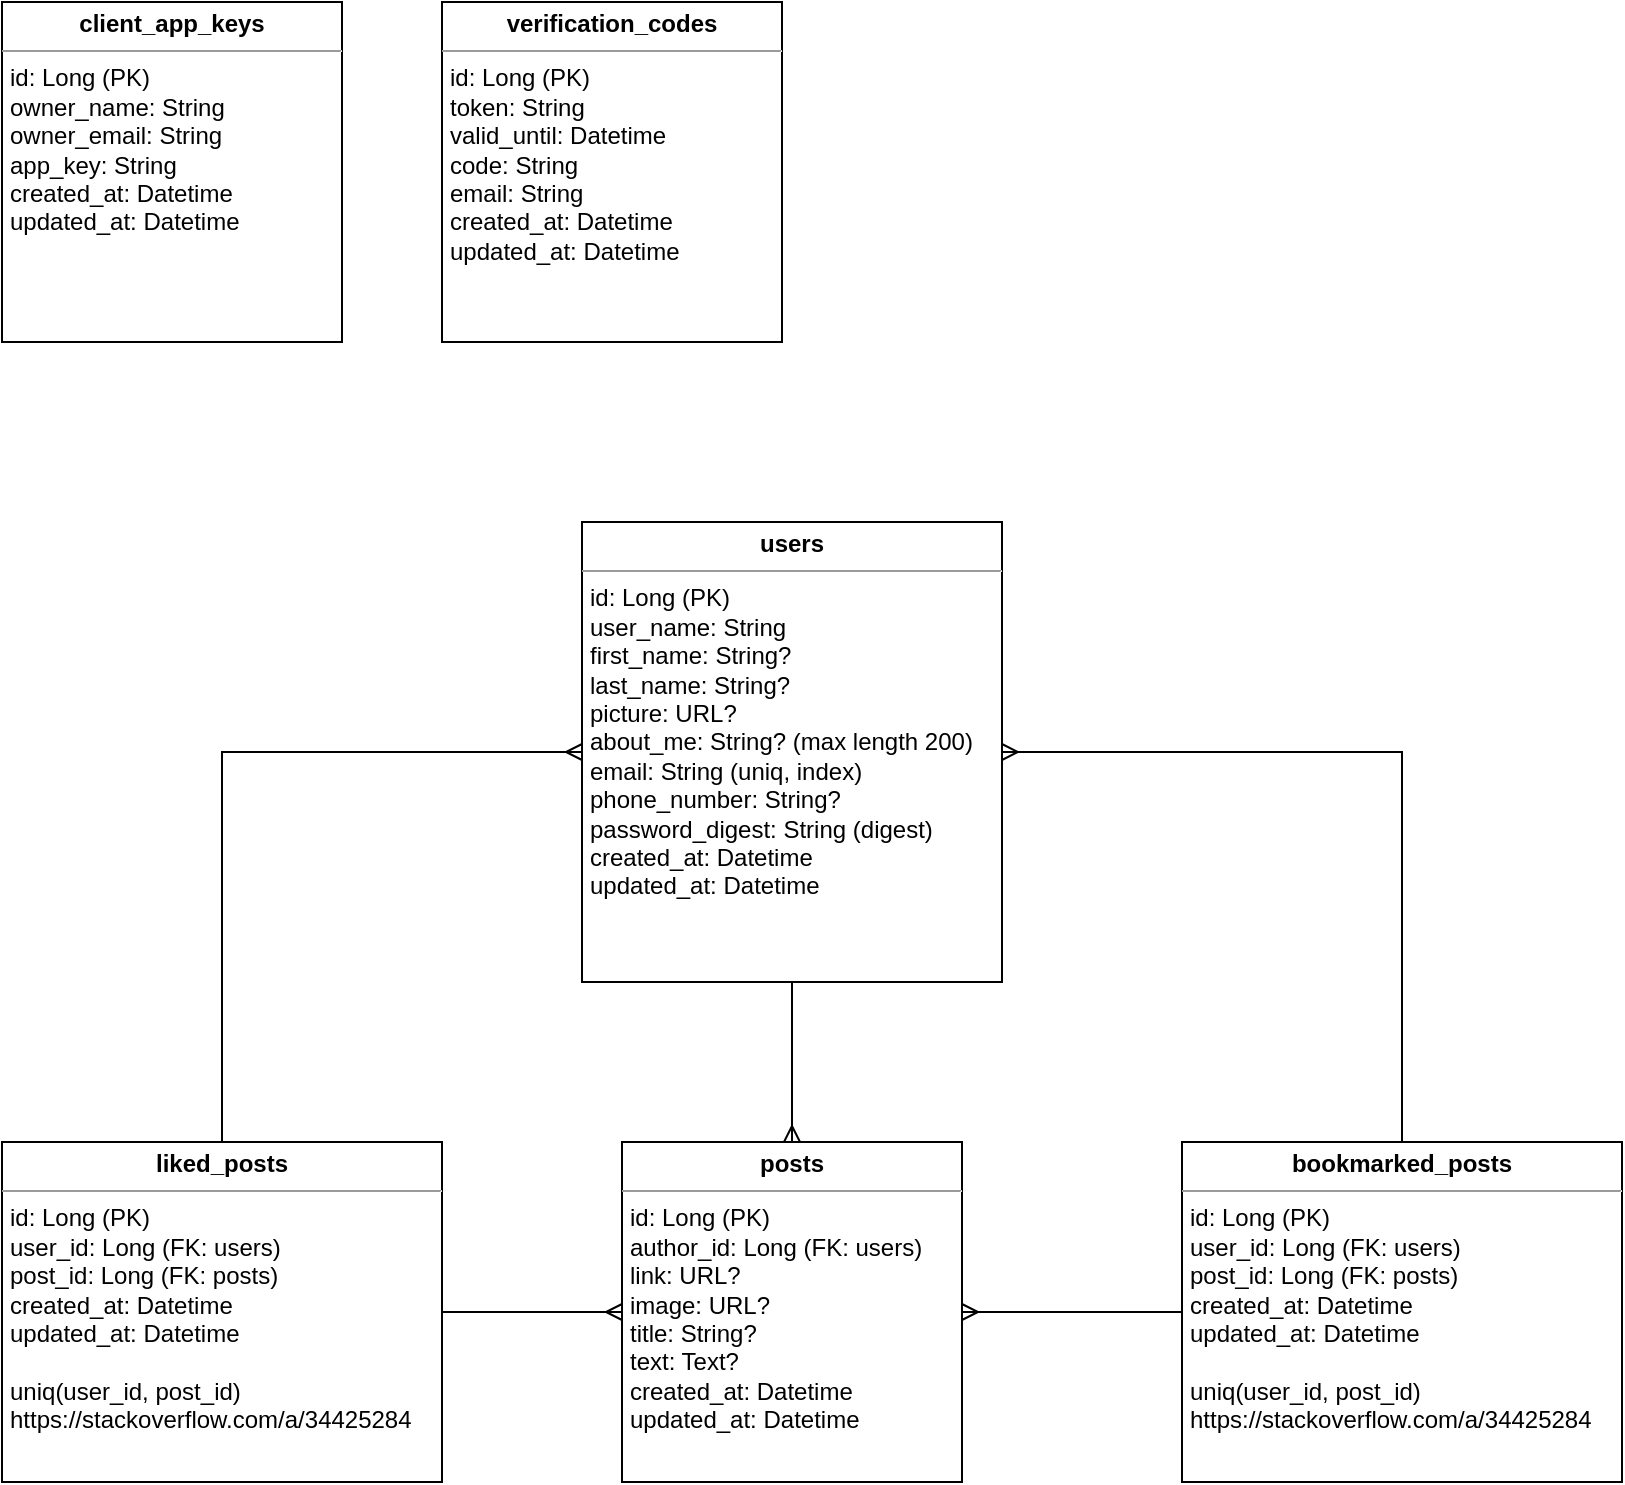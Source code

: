 <mxfile version="15.4.0" type="device"><diagram id="jj2wSn6pMOAHJ9bZv0wA" name="Page-1"><mxGraphModel dx="1940" dy="1989" grid="1" gridSize="10" guides="1" tooltips="1" connect="1" arrows="1" fold="1" page="1" pageScale="1" pageWidth="827" pageHeight="1169" math="0" shadow="0"><root><mxCell id="0"/><mxCell id="1" parent="0"/><mxCell id="XsHt_7G9jYcNRYp8nuRQ-11" value="&lt;p style=&quot;margin: 0px ; margin-top: 4px ; text-align: center&quot;&gt;&lt;b&gt;users&lt;/b&gt;&lt;/p&gt;&lt;hr size=&quot;1&quot;&gt;&lt;p style=&quot;margin: 0px ; margin-left: 4px&quot;&gt;id: Long (PK)&lt;br style=&quot;padding: 0px ; margin: 0px&quot;&gt;user_name: String&lt;br style=&quot;padding: 0px ; margin: 0px&quot;&gt;first_name: String?&lt;br style=&quot;padding: 0px ; margin: 0px&quot;&gt;last_name: String?&lt;br style=&quot;padding: 0px ; margin: 0px&quot;&gt;picture: URL?&lt;br style=&quot;padding: 0px ; margin: 0px&quot;&gt;about_me: String? (max length 200)&lt;br style=&quot;padding: 0px ; margin: 0px&quot;&gt;email: String (uniq, index)&lt;br style=&quot;padding: 0px ; margin: 0px&quot;&gt;phone_number: String?&lt;br style=&quot;padding: 0px ; margin: 0px&quot;&gt;password_digest: String (digest)&lt;/p&gt;&lt;p style=&quot;margin: 0px 0px 0px 4px&quot;&gt;created_at: Datetime&lt;/p&gt;&lt;p style=&quot;margin: 0px 0px 0px 4px&quot;&gt;updated_at: Datetime&lt;/p&gt;&lt;div style=&quot;padding: 0px ; margin: 0px&quot;&gt;&lt;br style=&quot;padding: 0px ; margin: 0px&quot;&gt;&lt;/div&gt;" style="verticalAlign=top;align=left;overflow=fill;fontSize=12;fontFamily=Helvetica;html=1;rounded=0;fillColor=#FFFFFF;" parent="1" vertex="1"><mxGeometry x="-40" y="130" width="210" height="230" as="geometry"/></mxCell><mxCell id="XsHt_7G9jYcNRYp8nuRQ-12" value="&lt;p style=&quot;margin: 0px ; margin-top: 4px ; text-align: center&quot;&gt;&lt;b&gt;posts&lt;/b&gt;&lt;/p&gt;&lt;hr size=&quot;1&quot;&gt;&lt;p style=&quot;margin: 0px ; margin-left: 4px&quot;&gt;id: Long (PK)&lt;br style=&quot;padding: 0px ; margin: 0px&quot;&gt;author_id: Long (FK: users)&lt;/p&gt;&lt;p style=&quot;margin: 0px ; margin-left: 4px&quot;&gt;link: URL?&lt;/p&gt;&lt;p style=&quot;margin: 0px ; margin-left: 4px&quot;&gt;image: URL?&lt;/p&gt;&lt;p style=&quot;margin: 0px ; margin-left: 4px&quot;&gt;title: String?&lt;/p&gt;&lt;p style=&quot;margin: 0px ; margin-left: 4px&quot;&gt;text: Text?&lt;/p&gt;&lt;p style=&quot;margin: 0px ; margin-left: 4px&quot;&gt;created_at: Datetime&lt;/p&gt;&lt;p style=&quot;margin: 0px ; margin-left: 4px&quot;&gt;updated_at: Datetime&lt;/p&gt;&lt;div style=&quot;padding: 0px ; margin: 0px&quot;&gt;&lt;br style=&quot;padding: 0px ; margin: 0px&quot;&gt;&lt;/div&gt;" style="verticalAlign=top;align=left;overflow=fill;fontSize=12;fontFamily=Helvetica;html=1;rounded=0;fillColor=#FFFFFF;" parent="1" vertex="1"><mxGeometry x="-20" y="440" width="170" height="170" as="geometry"/></mxCell><mxCell id="XsHt_7G9jYcNRYp8nuRQ-13" value="&lt;p style=&quot;margin: 0px ; margin-top: 4px ; text-align: center&quot;&gt;&lt;b&gt;bookmarked_posts&lt;/b&gt;&lt;/p&gt;&lt;hr size=&quot;1&quot;&gt;&lt;p style=&quot;margin: 0px ; margin-left: 4px&quot;&gt;id: Long (PK)&lt;/p&gt;&lt;p style=&quot;margin: 0px ; margin-left: 4px&quot;&gt;user_id: Long (FK: users)&lt;/p&gt;&lt;p style=&quot;margin: 0px ; margin-left: 4px&quot;&gt;post_id: Long (FK: posts)&lt;/p&gt;&lt;p style=&quot;margin: 0px 0px 0px 4px&quot;&gt;created_at: Datetime&lt;/p&gt;&lt;p style=&quot;margin: 0px 0px 0px 4px&quot;&gt;updated_at: Datetime&lt;/p&gt;&lt;p style=&quot;margin: 0px 0px 0px 4px&quot;&gt;&lt;br&gt;&lt;/p&gt;&lt;p style=&quot;margin: 0px 0px 0px 4px&quot;&gt;uniq(user_id, post_id)&lt;/p&gt;&lt;p style=&quot;margin: 0px 0px 0px 4px&quot;&gt;https://stackoverflow.com/a/34425284&lt;br&gt;&lt;/p&gt;&lt;div style=&quot;padding: 0px ; margin: 0px&quot;&gt;&lt;br style=&quot;padding: 0px ; margin: 0px&quot;&gt;&lt;/div&gt;" style="verticalAlign=top;align=left;overflow=fill;fontSize=12;fontFamily=Helvetica;html=1;rounded=0;fillColor=#FFFFFF;" parent="1" vertex="1"><mxGeometry x="260" y="440" width="220" height="170" as="geometry"/></mxCell><mxCell id="XsHt_7G9jYcNRYp8nuRQ-14" value="&lt;p style=&quot;margin: 0px ; margin-top: 4px ; text-align: center&quot;&gt;&lt;b&gt;liked_posts&lt;/b&gt;&lt;/p&gt;&lt;hr size=&quot;1&quot;&gt;&lt;p style=&quot;margin: 0px 0px 0px 4px&quot;&gt;id: Long (PK)&lt;br&gt;&lt;/p&gt;&lt;p style=&quot;margin: 0px 0px 0px 4px&quot;&gt;user_id: Long (FK: users)&lt;/p&gt;&lt;p style=&quot;margin: 0px 0px 0px 4px&quot;&gt;post_id: Long (FK: posts)&lt;/p&gt;&lt;p style=&quot;margin: 0px 0px 0px 4px&quot;&gt;created_at: Datetime&lt;/p&gt;&lt;p style=&quot;margin: 0px 0px 0px 4px&quot;&gt;updated_at: Datetime&lt;/p&gt;&lt;p style=&quot;margin: 0px 0px 0px 4px&quot;&gt;&lt;br&gt;&lt;/p&gt;&lt;p style=&quot;margin: 0px 0px 0px 4px&quot;&gt;uniq(user_id, post_id)&lt;/p&gt;&lt;p style=&quot;margin: 0px 0px 0px 4px&quot;&gt;https://stackoverflow.com/a/34425284&lt;/p&gt;" style="verticalAlign=top;align=left;overflow=fill;fontSize=12;fontFamily=Helvetica;html=1;rounded=0;fillColor=#FFFFFF;" parent="1" vertex="1"><mxGeometry x="-330" y="440" width="220" height="170" as="geometry"/></mxCell><mxCell id="XsHt_7G9jYcNRYp8nuRQ-15" value="&lt;p style=&quot;margin: 0px ; margin-top: 4px ; text-align: center&quot;&gt;&lt;b&gt;verification_codes&lt;/b&gt;&lt;/p&gt;&lt;hr size=&quot;1&quot;&gt;&lt;p style=&quot;margin: 0px ; margin-left: 4px&quot;&gt;id: Long (PK)&lt;br style=&quot;padding: 0px ; margin: 0px&quot;&gt;token: String&lt;/p&gt;&lt;p style=&quot;margin: 0px ; margin-left: 4px&quot;&gt;valid_until: Datetime&lt;/p&gt;&lt;p style=&quot;margin: 0px ; margin-left: 4px&quot;&gt;code: String&lt;/p&gt;&lt;p style=&quot;margin: 0px ; margin-left: 4px&quot;&gt;email: String&lt;/p&gt;&lt;p style=&quot;margin: 0px ; margin-left: 4px&quot;&gt;created_at: Datetime&lt;/p&gt;&lt;p style=&quot;margin: 0px ; margin-left: 4px&quot;&gt;updated_at: Datetime&lt;/p&gt;" style="verticalAlign=top;align=left;overflow=fill;fontSize=12;fontFamily=Helvetica;html=1;rounded=0;fillColor=#FFFFFF;" parent="1" vertex="1"><mxGeometry x="-110" y="-130" width="170" height="170" as="geometry"/></mxCell><mxCell id="XsHt_7G9jYcNRYp8nuRQ-16" value="&lt;p style=&quot;margin: 0px ; margin-top: 4px ; text-align: center&quot;&gt;&lt;b&gt;client_app_keys&lt;/b&gt;&lt;/p&gt;&lt;hr size=&quot;1&quot;&gt;&lt;p style=&quot;margin: 0px ; margin-left: 4px&quot;&gt;id: Long (PK)&lt;br style=&quot;padding: 0px ; margin: 0px&quot;&gt;owner_name: String&lt;/p&gt;&lt;p style=&quot;margin: 0px ; margin-left: 4px&quot;&gt;owner_email: String&lt;/p&gt;&lt;p style=&quot;margin: 0px ; margin-left: 4px&quot;&gt;app_key: String&lt;/p&gt;&lt;p style=&quot;margin: 0px 0px 0px 4px&quot;&gt;created_at: Datetime&lt;/p&gt;&lt;p style=&quot;margin: 0px 0px 0px 4px&quot;&gt;updated_at: Datetime&lt;/p&gt;" style="verticalAlign=top;align=left;overflow=fill;fontSize=12;fontFamily=Helvetica;html=1;rounded=0;fillColor=#FFFFFF;" parent="1" vertex="1"><mxGeometry x="-330" y="-130" width="170" height="170" as="geometry"/></mxCell><mxCell id="mj3aQVcZY14PC7QoSTMJ-1" value="" style="fontSize=12;html=1;endArrow=ERmany;rounded=0;exitX=0.5;exitY=1;exitDx=0;exitDy=0;entryX=0.5;entryY=0;entryDx=0;entryDy=0;" edge="1" parent="1" source="XsHt_7G9jYcNRYp8nuRQ-11" target="XsHt_7G9jYcNRYp8nuRQ-12"><mxGeometry width="100" height="100" relative="1" as="geometry"><mxPoint x="360" y="410" as="sourcePoint"/><mxPoint x="460" y="310" as="targetPoint"/></mxGeometry></mxCell><mxCell id="mj3aQVcZY14PC7QoSTMJ-2" value="" style="fontSize=12;html=1;endArrow=ERmany;rounded=0;exitX=1;exitY=0.5;exitDx=0;exitDy=0;entryX=0;entryY=0.5;entryDx=0;entryDy=0;" edge="1" parent="1" source="XsHt_7G9jYcNRYp8nuRQ-14" target="XsHt_7G9jYcNRYp8nuRQ-12"><mxGeometry width="100" height="100" relative="1" as="geometry"><mxPoint x="250" y="245" as="sourcePoint"/><mxPoint x="380" y="245" as="targetPoint"/></mxGeometry></mxCell><mxCell id="mj3aQVcZY14PC7QoSTMJ-3" value="" style="edgeStyle=orthogonalEdgeStyle;fontSize=12;html=1;endArrow=ERmany;rounded=0;entryX=0;entryY=0.5;entryDx=0;entryDy=0;exitX=0.5;exitY=0;exitDx=0;exitDy=0;" edge="1" parent="1" source="XsHt_7G9jYcNRYp8nuRQ-14" target="XsHt_7G9jYcNRYp8nuRQ-11"><mxGeometry width="100" height="100" relative="1" as="geometry"><mxPoint x="-240" y="300" as="sourcePoint"/><mxPoint x="390" y="255" as="targetPoint"/><Array as="points"><mxPoint x="-220" y="245"/></Array></mxGeometry></mxCell><mxCell id="mj3aQVcZY14PC7QoSTMJ-4" value="" style="edgeStyle=orthogonalEdgeStyle;fontSize=12;html=1;endArrow=ERmany;rounded=0;entryX=1;entryY=0.5;entryDx=0;entryDy=0;exitX=0.5;exitY=0;exitDx=0;exitDy=0;" edge="1" parent="1" source="XsHt_7G9jYcNRYp8nuRQ-13" target="XsHt_7G9jYcNRYp8nuRQ-11"><mxGeometry width="100" height="100" relative="1" as="geometry"><mxPoint x="-210" y="450" as="sourcePoint"/><mxPoint x="-30" y="255" as="targetPoint"/><Array as="points"><mxPoint x="370" y="245"/></Array></mxGeometry></mxCell><mxCell id="mj3aQVcZY14PC7QoSTMJ-5" value="" style="fontSize=12;html=1;endArrow=ERmany;rounded=0;exitX=0;exitY=0.5;exitDx=0;exitDy=0;entryX=1;entryY=0.5;entryDx=0;entryDy=0;" edge="1" parent="1" source="XsHt_7G9jYcNRYp8nuRQ-13" target="XsHt_7G9jYcNRYp8nuRQ-12"><mxGeometry width="100" height="100" relative="1" as="geometry"><mxPoint x="-100" y="535" as="sourcePoint"/><mxPoint x="-10" y="535" as="targetPoint"/></mxGeometry></mxCell></root></mxGraphModel></diagram></mxfile>